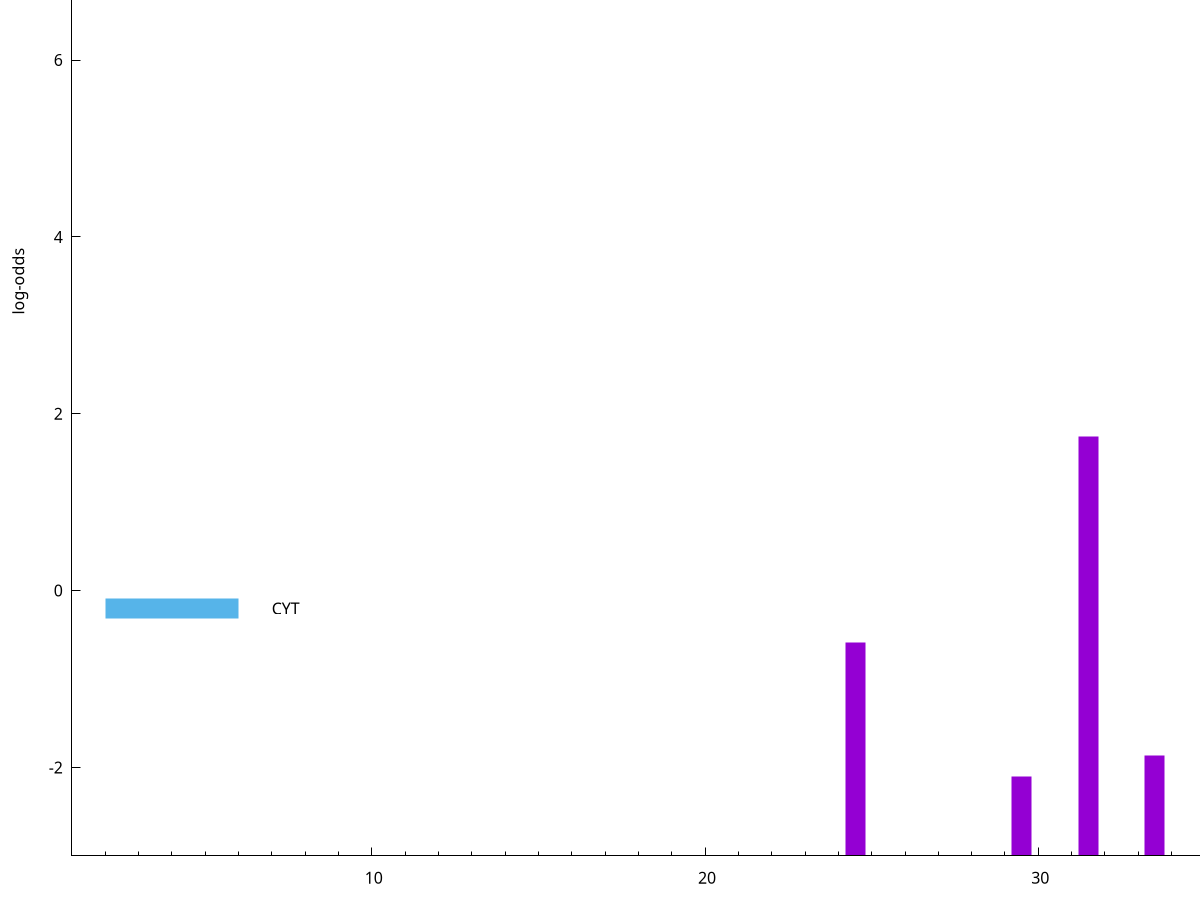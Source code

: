 set title "LipoP predictions for SRR4017833.gff"
set size 2., 1.4
set xrange [1:70] 
set mxtics 10
set yrange [-3:10]
set y2range [0:13]
set ylabel "log-odds"
set term postscript eps color solid "Helvetica" 30
set output "SRR4017833.gff40.eps"
set arrow from 2,8.63751 to 6,8.63751 nohead lt 4 lw 20
set label "TMH" at 7,8.63751
set arrow from 2,7.42067 to 6,7.42067 nohead lt 1 lw 20
set label "SpI" at 7,7.42067
set arrow from 2,-0.200913 to 6,-0.200913 nohead lt 3 lw 20
set label "CYT" at 7,-0.200913
set arrow from 2,8.63751 to 6,8.63751 nohead lt 4 lw 20
set label "TMH" at 7,8.63751
# NOTE: The scores below are the log-odds scores with the threshold
# NOTE: subtracted (a hack to make gnuplot make the histogram all
# NOTE: look nice).
plot "-" axes x1y2 title "" with impulses lt 1 lw 20
37.500000 10.361310
31.500000 4.746840
35.500000 3.250770
36.500000 2.586795
24.500000 2.417769
33.500000 1.130690
29.500000 0.894060
e
exit
